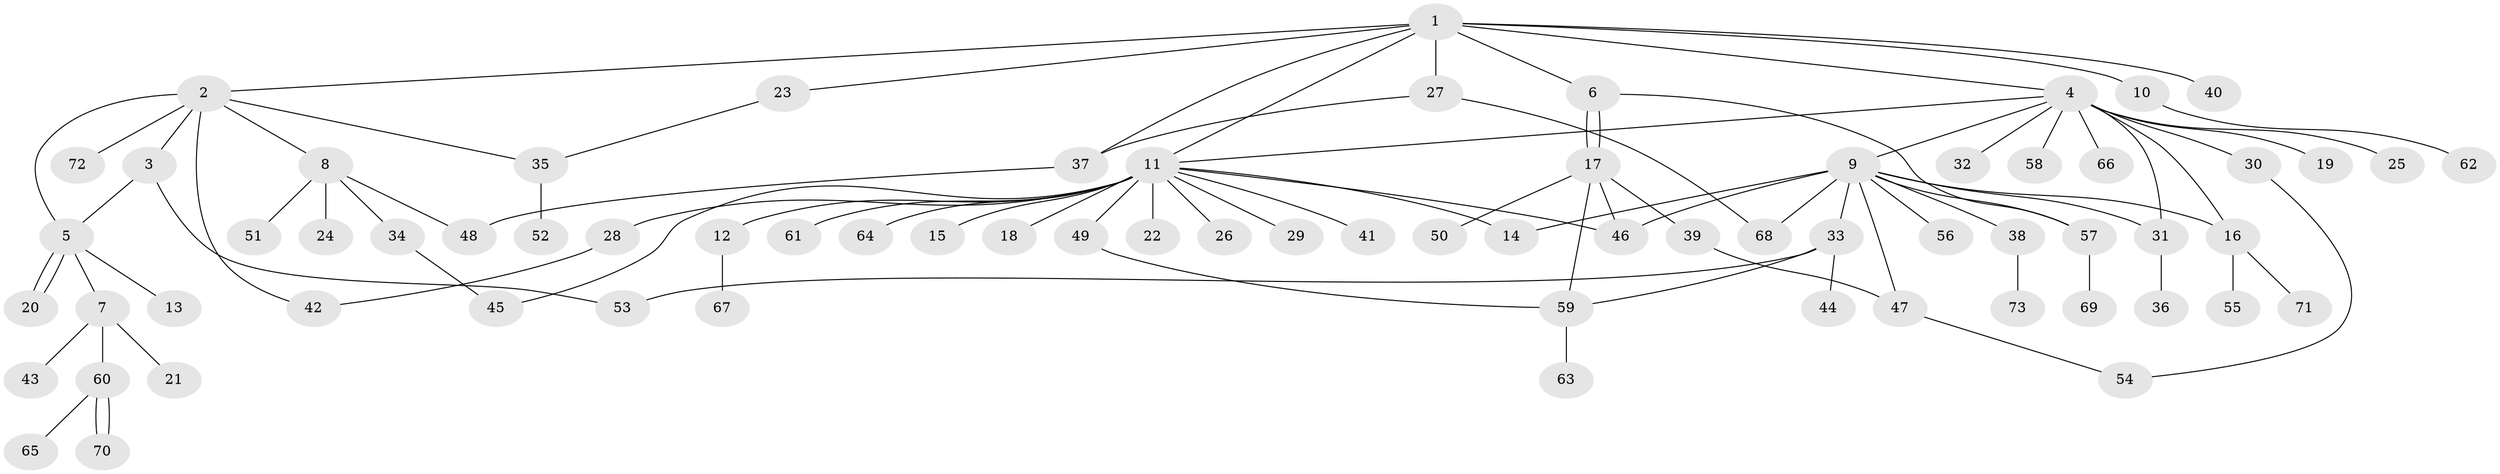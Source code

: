 // Generated by graph-tools (version 1.1) at 2025/11/02/27/25 16:11:16]
// undirected, 73 vertices, 94 edges
graph export_dot {
graph [start="1"]
  node [color=gray90,style=filled];
  1;
  2;
  3;
  4;
  5;
  6;
  7;
  8;
  9;
  10;
  11;
  12;
  13;
  14;
  15;
  16;
  17;
  18;
  19;
  20;
  21;
  22;
  23;
  24;
  25;
  26;
  27;
  28;
  29;
  30;
  31;
  32;
  33;
  34;
  35;
  36;
  37;
  38;
  39;
  40;
  41;
  42;
  43;
  44;
  45;
  46;
  47;
  48;
  49;
  50;
  51;
  52;
  53;
  54;
  55;
  56;
  57;
  58;
  59;
  60;
  61;
  62;
  63;
  64;
  65;
  66;
  67;
  68;
  69;
  70;
  71;
  72;
  73;
  1 -- 2;
  1 -- 4;
  1 -- 6;
  1 -- 10;
  1 -- 11;
  1 -- 23;
  1 -- 27;
  1 -- 37;
  1 -- 40;
  2 -- 3;
  2 -- 5;
  2 -- 8;
  2 -- 35;
  2 -- 42;
  2 -- 72;
  3 -- 5;
  3 -- 53;
  4 -- 9;
  4 -- 11;
  4 -- 16;
  4 -- 19;
  4 -- 25;
  4 -- 30;
  4 -- 31;
  4 -- 32;
  4 -- 58;
  4 -- 66;
  5 -- 7;
  5 -- 13;
  5 -- 20;
  5 -- 20;
  6 -- 17;
  6 -- 17;
  6 -- 57;
  7 -- 21;
  7 -- 43;
  7 -- 60;
  8 -- 24;
  8 -- 34;
  8 -- 48;
  8 -- 51;
  9 -- 14;
  9 -- 16;
  9 -- 31;
  9 -- 33;
  9 -- 38;
  9 -- 46;
  9 -- 47;
  9 -- 56;
  9 -- 57;
  9 -- 68;
  10 -- 62;
  11 -- 12;
  11 -- 14;
  11 -- 15;
  11 -- 18;
  11 -- 22;
  11 -- 26;
  11 -- 28;
  11 -- 29;
  11 -- 41;
  11 -- 45;
  11 -- 46;
  11 -- 49;
  11 -- 61;
  11 -- 64;
  12 -- 67;
  16 -- 55;
  16 -- 71;
  17 -- 39;
  17 -- 46;
  17 -- 50;
  17 -- 59;
  23 -- 35;
  27 -- 37;
  27 -- 68;
  28 -- 42;
  30 -- 54;
  31 -- 36;
  33 -- 44;
  33 -- 53;
  33 -- 59;
  34 -- 45;
  35 -- 52;
  37 -- 48;
  38 -- 73;
  39 -- 47;
  47 -- 54;
  49 -- 59;
  57 -- 69;
  59 -- 63;
  60 -- 65;
  60 -- 70;
  60 -- 70;
}
